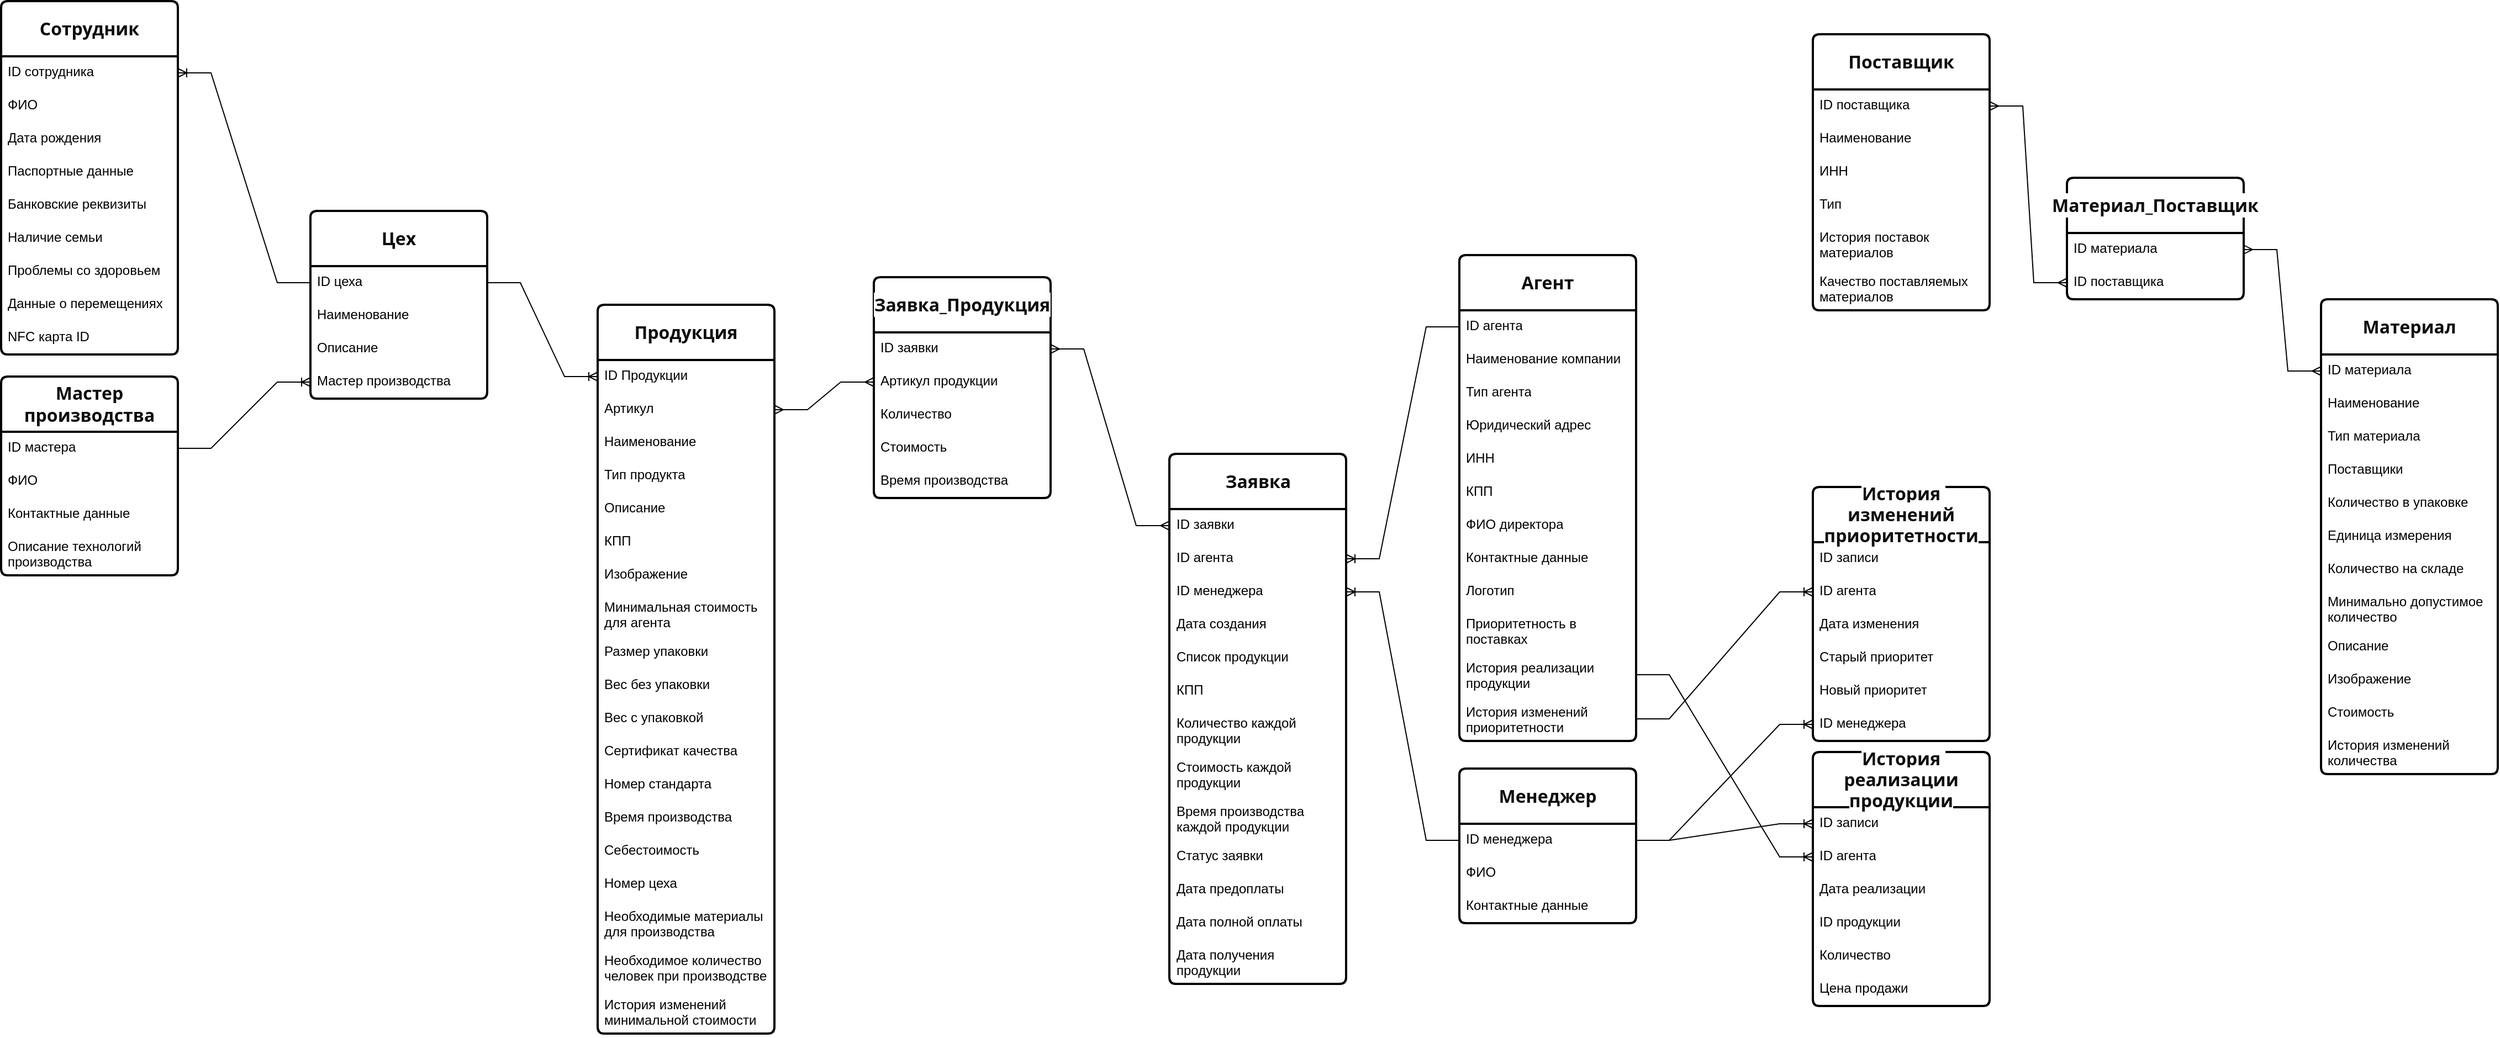 <mxfile version="24.4.3" type="device">
  <diagram name="Страница — 1" id="-v_xw8HqjopXZC1EypWj">
    <mxGraphModel dx="2758" dy="1978" grid="1" gridSize="10" guides="1" tooltips="1" connect="1" arrows="1" fold="1" page="1" pageScale="1" pageWidth="827" pageHeight="1169" math="0" shadow="0">
      <root>
        <mxCell id="0" />
        <mxCell id="1" parent="0" />
        <mxCell id="TReU_8hjZGq0y9x6Egtt-74" value="&lt;span style=&quot;border: 0px solid rgb(227, 227, 227); box-sizing: border-box; --tw-border-spacing-x: 0; --tw-border-spacing-y: 0; --tw-translate-x: 0; --tw-translate-y: 0; --tw-rotate: 0; --tw-skew-x: 0; --tw-skew-y: 0; --tw-scale-x: 1; --tw-scale-y: 1; --tw-pan-x: ; --tw-pan-y: ; --tw-pinch-zoom: ; --tw-scroll-snap-strictness: proximity; --tw-gradient-from-position: ; --tw-gradient-via-position: ; --tw-gradient-to-position: ; --tw-ordinal: ; --tw-slashed-zero: ; --tw-numeric-figure: ; --tw-numeric-spacing: ; --tw-numeric-fraction: ; --tw-ring-inset: ; --tw-ring-offset-width: 0px; --tw-ring-offset-color: #fff; --tw-ring-color: rgba(69,89,164,.5); --tw-ring-offset-shadow: 0 0 transparent; --tw-ring-shadow: 0 0 transparent; --tw-shadow: 0 0 transparent; --tw-shadow-colored: 0 0 transparent; --tw-blur: ; --tw-brightness: ; --tw-contrast: ; --tw-grayscale: ; --tw-hue-rotate: ; --tw-invert: ; --tw-saturate: ; --tw-sepia: ; --tw-drop-shadow: ; --tw-backdrop-blur: ; --tw-backdrop-brightness: ; --tw-backdrop-contrast: ; --tw-backdrop-grayscale: ; --tw-backdrop-hue-rotate: ; --tw-backdrop-invert: ; --tw-backdrop-opacity: ; --tw-backdrop-saturate: ; --tw-backdrop-sepia: ; --tw-contain-size: ; --tw-contain-layout: ; --tw-contain-paint: ; --tw-contain-style: ; font-weight: 600; color: rgb(13, 13, 13); font-family: Söhne, ui-sans-serif, system-ui, -apple-system, &amp;quot;Segoe UI&amp;quot;, Roboto, Ubuntu, Cantarell, &amp;quot;Noto Sans&amp;quot;, sans-serif, &amp;quot;Helvetica Neue&amp;quot;, Arial, &amp;quot;Apple Color Emoji&amp;quot;, &amp;quot;Segoe UI Emoji&amp;quot;, &amp;quot;Segoe UI Symbol&amp;quot;, &amp;quot;Noto Color Emoji&amp;quot;; font-size: 16px; text-align: left; white-space-collapse: preserve; background-color: rgb(255, 255, 255);&quot;&gt;Агент&lt;/span&gt;" style="swimlane;childLayout=stackLayout;horizontal=1;startSize=50;horizontalStack=0;rounded=1;fontSize=14;fontStyle=0;strokeWidth=2;resizeParent=0;resizeLast=1;shadow=0;dashed=0;align=center;arcSize=4;whiteSpace=wrap;html=1;" vertex="1" parent="1">
          <mxGeometry x="2250" y="300" width="160" height="440" as="geometry" />
        </mxCell>
        <mxCell id="TReU_8hjZGq0y9x6Egtt-97" value="ID агента" style="text;strokeColor=none;fillColor=none;spacingLeft=4;spacingRight=4;overflow=hidden;rotatable=0;points=[[0,0.5],[1,0.5]];portConstraint=eastwest;fontSize=12;whiteSpace=wrap;html=1;" vertex="1" parent="TReU_8hjZGq0y9x6Egtt-74">
          <mxGeometry y="50" width="160" height="30" as="geometry" />
        </mxCell>
        <mxCell id="TReU_8hjZGq0y9x6Egtt-100" value="Наименование компании" style="text;strokeColor=none;fillColor=none;spacingLeft=4;spacingRight=4;overflow=hidden;rotatable=0;points=[[0,0.5],[1,0.5]];portConstraint=eastwest;fontSize=12;whiteSpace=wrap;html=1;" vertex="1" parent="TReU_8hjZGq0y9x6Egtt-74">
          <mxGeometry y="80" width="160" height="30" as="geometry" />
        </mxCell>
        <mxCell id="TReU_8hjZGq0y9x6Egtt-101" value="Тип агента" style="text;strokeColor=none;fillColor=none;spacingLeft=4;spacingRight=4;overflow=hidden;rotatable=0;points=[[0,0.5],[1,0.5]];portConstraint=eastwest;fontSize=12;whiteSpace=wrap;html=1;" vertex="1" parent="TReU_8hjZGq0y9x6Egtt-74">
          <mxGeometry y="110" width="160" height="30" as="geometry" />
        </mxCell>
        <mxCell id="TReU_8hjZGq0y9x6Egtt-102" value="Юридический адрес" style="text;strokeColor=none;fillColor=none;spacingLeft=4;spacingRight=4;overflow=hidden;rotatable=0;points=[[0,0.5],[1,0.5]];portConstraint=eastwest;fontSize=12;whiteSpace=wrap;html=1;" vertex="1" parent="TReU_8hjZGq0y9x6Egtt-74">
          <mxGeometry y="140" width="160" height="30" as="geometry" />
        </mxCell>
        <mxCell id="TReU_8hjZGq0y9x6Egtt-107" value="ИНН" style="text;strokeColor=none;fillColor=none;spacingLeft=4;spacingRight=4;overflow=hidden;rotatable=0;points=[[0,0.5],[1,0.5]];portConstraint=eastwest;fontSize=12;whiteSpace=wrap;html=1;" vertex="1" parent="TReU_8hjZGq0y9x6Egtt-74">
          <mxGeometry y="170" width="160" height="30" as="geometry" />
        </mxCell>
        <mxCell id="TReU_8hjZGq0y9x6Egtt-108" value="КПП" style="text;strokeColor=none;fillColor=none;spacingLeft=4;spacingRight=4;overflow=hidden;rotatable=0;points=[[0,0.5],[1,0.5]];portConstraint=eastwest;fontSize=12;whiteSpace=wrap;html=1;" vertex="1" parent="TReU_8hjZGq0y9x6Egtt-74">
          <mxGeometry y="200" width="160" height="30" as="geometry" />
        </mxCell>
        <mxCell id="TReU_8hjZGq0y9x6Egtt-109" value="ФИО директора" style="text;strokeColor=none;fillColor=none;spacingLeft=4;spacingRight=4;overflow=hidden;rotatable=0;points=[[0,0.5],[1,0.5]];portConstraint=eastwest;fontSize=12;whiteSpace=wrap;html=1;" vertex="1" parent="TReU_8hjZGq0y9x6Egtt-74">
          <mxGeometry y="230" width="160" height="30" as="geometry" />
        </mxCell>
        <mxCell id="TReU_8hjZGq0y9x6Egtt-110" value="Контактные данные" style="text;strokeColor=none;fillColor=none;spacingLeft=4;spacingRight=4;overflow=hidden;rotatable=0;points=[[0,0.5],[1,0.5]];portConstraint=eastwest;fontSize=12;whiteSpace=wrap;html=1;" vertex="1" parent="TReU_8hjZGq0y9x6Egtt-74">
          <mxGeometry y="260" width="160" height="30" as="geometry" />
        </mxCell>
        <mxCell id="TReU_8hjZGq0y9x6Egtt-111" value="Логотип" style="text;strokeColor=none;fillColor=none;spacingLeft=4;spacingRight=4;overflow=hidden;rotatable=0;points=[[0,0.5],[1,0.5]];portConstraint=eastwest;fontSize=12;whiteSpace=wrap;html=1;" vertex="1" parent="TReU_8hjZGq0y9x6Egtt-74">
          <mxGeometry y="290" width="160" height="30" as="geometry" />
        </mxCell>
        <mxCell id="TReU_8hjZGq0y9x6Egtt-112" value="Приоритетность в поставках" style="text;strokeColor=none;fillColor=none;spacingLeft=4;spacingRight=4;overflow=hidden;rotatable=0;points=[[0,0.5],[1,0.5]];portConstraint=eastwest;fontSize=12;whiteSpace=wrap;html=1;" vertex="1" parent="TReU_8hjZGq0y9x6Egtt-74">
          <mxGeometry y="320" width="160" height="40" as="geometry" />
        </mxCell>
        <mxCell id="TReU_8hjZGq0y9x6Egtt-98" value="История реализации продукции" style="text;strokeColor=none;fillColor=none;spacingLeft=4;spacingRight=4;overflow=hidden;rotatable=0;points=[[0,0.5],[1,0.5]];portConstraint=eastwest;fontSize=12;whiteSpace=wrap;html=1;" vertex="1" parent="TReU_8hjZGq0y9x6Egtt-74">
          <mxGeometry y="360" width="160" height="40" as="geometry" />
        </mxCell>
        <mxCell id="TReU_8hjZGq0y9x6Egtt-113" value="История изменений приоритетности" style="text;strokeColor=none;fillColor=none;spacingLeft=4;spacingRight=4;overflow=hidden;rotatable=0;points=[[0,0.5],[1,0.5]];portConstraint=eastwest;fontSize=12;whiteSpace=wrap;html=1;" vertex="1" parent="TReU_8hjZGq0y9x6Egtt-74">
          <mxGeometry y="400" width="160" height="40" as="geometry" />
        </mxCell>
        <mxCell id="TReU_8hjZGq0y9x6Egtt-87" value="&lt;span style=&quot;border: 0px solid rgb(227, 227, 227); box-sizing: border-box; --tw-border-spacing-x: 0; --tw-border-spacing-y: 0; --tw-translate-x: 0; --tw-translate-y: 0; --tw-rotate: 0; --tw-skew-x: 0; --tw-skew-y: 0; --tw-scale-x: 1; --tw-scale-y: 1; --tw-pan-x: ; --tw-pan-y: ; --tw-pinch-zoom: ; --tw-scroll-snap-strictness: proximity; --tw-gradient-from-position: ; --tw-gradient-via-position: ; --tw-gradient-to-position: ; --tw-ordinal: ; --tw-slashed-zero: ; --tw-numeric-figure: ; --tw-numeric-spacing: ; --tw-numeric-fraction: ; --tw-ring-inset: ; --tw-ring-offset-width: 0px; --tw-ring-offset-color: #fff; --tw-ring-color: rgba(69,89,164,.5); --tw-ring-offset-shadow: 0 0 transparent; --tw-ring-shadow: 0 0 transparent; --tw-shadow: 0 0 transparent; --tw-shadow-colored: 0 0 transparent; --tw-blur: ; --tw-brightness: ; --tw-contrast: ; --tw-grayscale: ; --tw-hue-rotate: ; --tw-invert: ; --tw-saturate: ; --tw-sepia: ; --tw-drop-shadow: ; --tw-backdrop-blur: ; --tw-backdrop-brightness: ; --tw-backdrop-contrast: ; --tw-backdrop-grayscale: ; --tw-backdrop-hue-rotate: ; --tw-backdrop-invert: ; --tw-backdrop-opacity: ; --tw-backdrop-saturate: ; --tw-backdrop-sepia: ; --tw-contain-size: ; --tw-contain-layout: ; --tw-contain-paint: ; --tw-contain-style: ; font-weight: 600; color: rgb(13, 13, 13); font-family: Söhne, ui-sans-serif, system-ui, -apple-system, &amp;quot;Segoe UI&amp;quot;, Roboto, Ubuntu, Cantarell, &amp;quot;Noto Sans&amp;quot;, sans-serif, &amp;quot;Helvetica Neue&amp;quot;, Arial, &amp;quot;Apple Color Emoji&amp;quot;, &amp;quot;Segoe UI Emoji&amp;quot;, &amp;quot;Segoe UI Symbol&amp;quot;, &amp;quot;Noto Color Emoji&amp;quot;; font-size: 16px; text-align: left; white-space-collapse: preserve; background-color: rgb(255, 255, 255);&quot;&gt;Цех&lt;/span&gt;" style="swimlane;childLayout=stackLayout;horizontal=1;startSize=50;horizontalStack=0;rounded=1;fontSize=14;fontStyle=0;strokeWidth=2;resizeParent=0;resizeLast=1;shadow=0;dashed=0;align=center;arcSize=4;whiteSpace=wrap;html=1;" vertex="1" parent="1">
          <mxGeometry x="1210" y="260" width="160" height="170" as="geometry" />
        </mxCell>
        <mxCell id="TReU_8hjZGq0y9x6Egtt-178" value="ID цеха" style="text;strokeColor=none;fillColor=none;spacingLeft=4;spacingRight=4;overflow=hidden;rotatable=0;points=[[0,0.5],[1,0.5]];portConstraint=eastwest;fontSize=12;whiteSpace=wrap;html=1;" vertex="1" parent="TReU_8hjZGq0y9x6Egtt-87">
          <mxGeometry y="50" width="160" height="30" as="geometry" />
        </mxCell>
        <mxCell id="TReU_8hjZGq0y9x6Egtt-181" value="Наименование" style="text;strokeColor=none;fillColor=none;spacingLeft=4;spacingRight=4;overflow=hidden;rotatable=0;points=[[0,0.5],[1,0.5]];portConstraint=eastwest;fontSize=12;whiteSpace=wrap;html=1;" vertex="1" parent="TReU_8hjZGq0y9x6Egtt-87">
          <mxGeometry y="80" width="160" height="30" as="geometry" />
        </mxCell>
        <mxCell id="TReU_8hjZGq0y9x6Egtt-182" value="Описание" style="text;strokeColor=none;fillColor=none;spacingLeft=4;spacingRight=4;overflow=hidden;rotatable=0;points=[[0,0.5],[1,0.5]];portConstraint=eastwest;fontSize=12;whiteSpace=wrap;html=1;" vertex="1" parent="TReU_8hjZGq0y9x6Egtt-87">
          <mxGeometry y="110" width="160" height="30" as="geometry" />
        </mxCell>
        <mxCell id="TReU_8hjZGq0y9x6Egtt-180" value="Мастер производства" style="text;strokeColor=none;fillColor=none;spacingLeft=4;spacingRight=4;overflow=hidden;rotatable=0;points=[[0,0.5],[1,0.5]];portConstraint=eastwest;fontSize=12;whiteSpace=wrap;html=1;" vertex="1" parent="TReU_8hjZGq0y9x6Egtt-87">
          <mxGeometry y="140" width="160" height="30" as="geometry" />
        </mxCell>
        <mxCell id="TReU_8hjZGq0y9x6Egtt-90" value="&lt;span style=&quot;border: 0px solid rgb(227, 227, 227); box-sizing: border-box; --tw-border-spacing-x: 0; --tw-border-spacing-y: 0; --tw-translate-x: 0; --tw-translate-y: 0; --tw-rotate: 0; --tw-skew-x: 0; --tw-skew-y: 0; --tw-scale-x: 1; --tw-scale-y: 1; --tw-pan-x: ; --tw-pan-y: ; --tw-pinch-zoom: ; --tw-scroll-snap-strictness: proximity; --tw-gradient-from-position: ; --tw-gradient-via-position: ; --tw-gradient-to-position: ; --tw-ordinal: ; --tw-slashed-zero: ; --tw-numeric-figure: ; --tw-numeric-spacing: ; --tw-numeric-fraction: ; --tw-ring-inset: ; --tw-ring-offset-width: 0px; --tw-ring-offset-color: #fff; --tw-ring-color: rgba(69,89,164,.5); --tw-ring-offset-shadow: 0 0 transparent; --tw-ring-shadow: 0 0 transparent; --tw-shadow: 0 0 transparent; --tw-shadow-colored: 0 0 transparent; --tw-blur: ; --tw-brightness: ; --tw-contrast: ; --tw-grayscale: ; --tw-hue-rotate: ; --tw-invert: ; --tw-saturate: ; --tw-sepia: ; --tw-drop-shadow: ; --tw-backdrop-blur: ; --tw-backdrop-brightness: ; --tw-backdrop-contrast: ; --tw-backdrop-grayscale: ; --tw-backdrop-hue-rotate: ; --tw-backdrop-invert: ; --tw-backdrop-opacity: ; --tw-backdrop-saturate: ; --tw-backdrop-sepia: ; --tw-contain-size: ; --tw-contain-layout: ; --tw-contain-paint: ; --tw-contain-style: ; font-weight: 600; color: rgb(13, 13, 13); font-family: Söhne, ui-sans-serif, system-ui, -apple-system, &amp;quot;Segoe UI&amp;quot;, Roboto, Ubuntu, Cantarell, &amp;quot;Noto Sans&amp;quot;, sans-serif, &amp;quot;Helvetica Neue&amp;quot;, Arial, &amp;quot;Apple Color Emoji&amp;quot;, &amp;quot;Segoe UI Emoji&amp;quot;, &amp;quot;Segoe UI Symbol&amp;quot;, &amp;quot;Noto Color Emoji&amp;quot;; font-size: 16px; text-align: left; white-space-collapse: preserve; background-color: rgb(255, 255, 255);&quot;&gt;Поставщик&lt;/span&gt;" style="swimlane;childLayout=stackLayout;horizontal=1;startSize=50;horizontalStack=0;rounded=1;fontSize=14;fontStyle=0;strokeWidth=2;resizeParent=0;resizeLast=1;shadow=0;dashed=0;align=center;arcSize=4;whiteSpace=wrap;html=1;" vertex="1" parent="1">
          <mxGeometry x="2570" y="100" width="160" height="250" as="geometry" />
        </mxCell>
        <mxCell id="TReU_8hjZGq0y9x6Egtt-218" value="ID поставщика" style="text;strokeColor=none;fillColor=none;spacingLeft=4;spacingRight=4;overflow=hidden;rotatable=0;points=[[0,0.5],[1,0.5]];portConstraint=eastwest;fontSize=12;whiteSpace=wrap;html=1;" vertex="1" parent="TReU_8hjZGq0y9x6Egtt-90">
          <mxGeometry y="50" width="160" height="30" as="geometry" />
        </mxCell>
        <mxCell id="TReU_8hjZGq0y9x6Egtt-219" value="Наименование" style="text;strokeColor=none;fillColor=none;spacingLeft=4;spacingRight=4;overflow=hidden;rotatable=0;points=[[0,0.5],[1,0.5]];portConstraint=eastwest;fontSize=12;whiteSpace=wrap;html=1;" vertex="1" parent="TReU_8hjZGq0y9x6Egtt-90">
          <mxGeometry y="80" width="160" height="30" as="geometry" />
        </mxCell>
        <mxCell id="TReU_8hjZGq0y9x6Egtt-228" value="ИНН" style="text;strokeColor=none;fillColor=none;spacingLeft=4;spacingRight=4;overflow=hidden;rotatable=0;points=[[0,0.5],[1,0.5]];portConstraint=eastwest;fontSize=12;whiteSpace=wrap;html=1;" vertex="1" parent="TReU_8hjZGq0y9x6Egtt-90">
          <mxGeometry y="110" width="160" height="30" as="geometry" />
        </mxCell>
        <mxCell id="TReU_8hjZGq0y9x6Egtt-217" value="Тип" style="text;strokeColor=none;fillColor=none;spacingLeft=4;spacingRight=4;overflow=hidden;rotatable=0;points=[[0,0.5],[1,0.5]];portConstraint=eastwest;fontSize=12;whiteSpace=wrap;html=1;" vertex="1" parent="TReU_8hjZGq0y9x6Egtt-90">
          <mxGeometry y="140" width="160" height="30" as="geometry" />
        </mxCell>
        <mxCell id="TReU_8hjZGq0y9x6Egtt-230" value="История поставок материалов" style="text;strokeColor=none;fillColor=none;spacingLeft=4;spacingRight=4;overflow=hidden;rotatable=0;points=[[0,0.5],[1,0.5]];portConstraint=eastwest;fontSize=12;whiteSpace=wrap;html=1;" vertex="1" parent="TReU_8hjZGq0y9x6Egtt-90">
          <mxGeometry y="170" width="160" height="40" as="geometry" />
        </mxCell>
        <mxCell id="TReU_8hjZGq0y9x6Egtt-231" value="Качество поставляемых материалов" style="text;strokeColor=none;fillColor=none;spacingLeft=4;spacingRight=4;overflow=hidden;rotatable=0;points=[[0,0.5],[1,0.5]];portConstraint=eastwest;fontSize=12;whiteSpace=wrap;html=1;" vertex="1" parent="TReU_8hjZGq0y9x6Egtt-90">
          <mxGeometry y="210" width="160" height="40" as="geometry" />
        </mxCell>
        <mxCell id="TReU_8hjZGq0y9x6Egtt-93" value="&lt;span style=&quot;border: 0px solid rgb(227, 227, 227); box-sizing: border-box; --tw-border-spacing-x: 0; --tw-border-spacing-y: 0; --tw-translate-x: 0; --tw-translate-y: 0; --tw-rotate: 0; --tw-skew-x: 0; --tw-skew-y: 0; --tw-scale-x: 1; --tw-scale-y: 1; --tw-pan-x: ; --tw-pan-y: ; --tw-pinch-zoom: ; --tw-scroll-snap-strictness: proximity; --tw-gradient-from-position: ; --tw-gradient-via-position: ; --tw-gradient-to-position: ; --tw-ordinal: ; --tw-slashed-zero: ; --tw-numeric-figure: ; --tw-numeric-spacing: ; --tw-numeric-fraction: ; --tw-ring-inset: ; --tw-ring-offset-width: 0px; --tw-ring-offset-color: #fff; --tw-ring-color: rgba(69,89,164,.5); --tw-ring-offset-shadow: 0 0 transparent; --tw-ring-shadow: 0 0 transparent; --tw-shadow: 0 0 transparent; --tw-shadow-colored: 0 0 transparent; --tw-blur: ; --tw-brightness: ; --tw-contrast: ; --tw-grayscale: ; --tw-hue-rotate: ; --tw-invert: ; --tw-saturate: ; --tw-sepia: ; --tw-drop-shadow: ; --tw-backdrop-blur: ; --tw-backdrop-brightness: ; --tw-backdrop-contrast: ; --tw-backdrop-grayscale: ; --tw-backdrop-hue-rotate: ; --tw-backdrop-invert: ; --tw-backdrop-opacity: ; --tw-backdrop-saturate: ; --tw-backdrop-sepia: ; --tw-contain-size: ; --tw-contain-layout: ; --tw-contain-paint: ; --tw-contain-style: ; font-weight: 600; color: rgb(13, 13, 13); font-family: Söhne, ui-sans-serif, system-ui, -apple-system, &amp;quot;Segoe UI&amp;quot;, Roboto, Ubuntu, Cantarell, &amp;quot;Noto Sans&amp;quot;, sans-serif, &amp;quot;Helvetica Neue&amp;quot;, Arial, &amp;quot;Apple Color Emoji&amp;quot;, &amp;quot;Segoe UI Emoji&amp;quot;, &amp;quot;Segoe UI Symbol&amp;quot;, &amp;quot;Noto Color Emoji&amp;quot;; font-size: 16px; text-align: left; white-space-collapse: preserve; background-color: rgb(255, 255, 255);&quot;&gt;Материал_Поставщик&lt;/span&gt;" style="swimlane;childLayout=stackLayout;horizontal=1;startSize=50;horizontalStack=0;rounded=1;fontSize=14;fontStyle=0;strokeWidth=2;resizeParent=0;resizeLast=1;shadow=0;dashed=0;align=center;arcSize=4;whiteSpace=wrap;html=1;" vertex="1" parent="1">
          <mxGeometry x="2800" y="230" width="160" height="110" as="geometry" />
        </mxCell>
        <mxCell id="TReU_8hjZGq0y9x6Egtt-248" value="ID материала" style="text;strokeColor=none;fillColor=none;spacingLeft=4;spacingRight=4;overflow=hidden;rotatable=0;points=[[0,0.5],[1,0.5]];portConstraint=eastwest;fontSize=12;whiteSpace=wrap;html=1;" vertex="1" parent="TReU_8hjZGq0y9x6Egtt-93">
          <mxGeometry y="50" width="160" height="30" as="geometry" />
        </mxCell>
        <mxCell id="TReU_8hjZGq0y9x6Egtt-246" value="ID поставщика" style="text;strokeColor=none;fillColor=none;spacingLeft=4;spacingRight=4;overflow=hidden;rotatable=0;points=[[0,0.5],[1,0.5]];portConstraint=eastwest;fontSize=12;whiteSpace=wrap;html=1;" vertex="1" parent="TReU_8hjZGq0y9x6Egtt-93">
          <mxGeometry y="80" width="160" height="30" as="geometry" />
        </mxCell>
        <mxCell id="TReU_8hjZGq0y9x6Egtt-114" value="&lt;span style=&quot;color: rgb(13, 13, 13); font-family: Söhne, ui-sans-serif, system-ui, -apple-system, &amp;quot;Segoe UI&amp;quot;, Roboto, Ubuntu, Cantarell, &amp;quot;Noto Sans&amp;quot;, sans-serif, &amp;quot;Helvetica Neue&amp;quot;, Arial, &amp;quot;Apple Color Emoji&amp;quot;, &amp;quot;Segoe UI Emoji&amp;quot;, &amp;quot;Segoe UI Symbol&amp;quot;, &amp;quot;Noto Color Emoji&amp;quot;; font-size: 16px; font-weight: 600; text-align: left; white-space-collapse: preserve; background-color: rgb(255, 255, 255);&quot;&gt;Менеджер&lt;/span&gt;" style="swimlane;childLayout=stackLayout;horizontal=1;startSize=50;horizontalStack=0;rounded=1;fontSize=14;fontStyle=0;strokeWidth=2;resizeParent=0;resizeLast=1;shadow=0;dashed=0;align=center;arcSize=4;whiteSpace=wrap;html=1;" vertex="1" parent="1">
          <mxGeometry x="2250" y="765" width="160" height="140" as="geometry" />
        </mxCell>
        <mxCell id="TReU_8hjZGq0y9x6Egtt-115" value="ID менеджера" style="text;strokeColor=none;fillColor=none;spacingLeft=4;spacingRight=4;overflow=hidden;rotatable=0;points=[[0,0.5],[1,0.5]];portConstraint=eastwest;fontSize=12;whiteSpace=wrap;html=1;" vertex="1" parent="TReU_8hjZGq0y9x6Egtt-114">
          <mxGeometry y="50" width="160" height="30" as="geometry" />
        </mxCell>
        <mxCell id="TReU_8hjZGq0y9x6Egtt-116" value="ФИО" style="text;strokeColor=none;fillColor=none;spacingLeft=4;spacingRight=4;overflow=hidden;rotatable=0;points=[[0,0.5],[1,0.5]];portConstraint=eastwest;fontSize=12;whiteSpace=wrap;html=1;" vertex="1" parent="TReU_8hjZGq0y9x6Egtt-114">
          <mxGeometry y="80" width="160" height="30" as="geometry" />
        </mxCell>
        <mxCell id="TReU_8hjZGq0y9x6Egtt-117" value="Контактные данные" style="text;strokeColor=none;fillColor=none;spacingLeft=4;spacingRight=4;overflow=hidden;rotatable=0;points=[[0,0.5],[1,0.5]];portConstraint=eastwest;fontSize=12;whiteSpace=wrap;html=1;" vertex="1" parent="TReU_8hjZGq0y9x6Egtt-114">
          <mxGeometry y="110" width="160" height="30" as="geometry" />
        </mxCell>
        <mxCell id="TReU_8hjZGq0y9x6Egtt-128" value="&lt;span style=&quot;color: rgb(13, 13, 13); font-family: Söhne, ui-sans-serif, system-ui, -apple-system, &amp;quot;Segoe UI&amp;quot;, Roboto, Ubuntu, Cantarell, &amp;quot;Noto Sans&amp;quot;, sans-serif, &amp;quot;Helvetica Neue&amp;quot;, Arial, &amp;quot;Apple Color Emoji&amp;quot;, &amp;quot;Segoe UI Emoji&amp;quot;, &amp;quot;Segoe UI Symbol&amp;quot;, &amp;quot;Noto Color Emoji&amp;quot;; font-size: 16px; font-weight: 600; text-align: left; white-space-collapse: preserve; background-color: rgb(255, 255, 255);&quot;&gt;Продукция&lt;/span&gt;" style="swimlane;childLayout=stackLayout;horizontal=1;startSize=50;horizontalStack=0;rounded=1;fontSize=14;fontStyle=0;strokeWidth=2;resizeParent=0;resizeLast=1;shadow=0;dashed=0;align=center;arcSize=4;whiteSpace=wrap;html=1;" vertex="1" parent="1">
          <mxGeometry x="1470" y="345" width="160" height="660" as="geometry" />
        </mxCell>
        <mxCell id="TReU_8hjZGq0y9x6Egtt-129" value="ID Продукции" style="text;strokeColor=none;fillColor=none;spacingLeft=4;spacingRight=4;overflow=hidden;rotatable=0;points=[[0,0.5],[1,0.5]];portConstraint=eastwest;fontSize=12;whiteSpace=wrap;html=1;" vertex="1" parent="TReU_8hjZGq0y9x6Egtt-128">
          <mxGeometry y="50" width="160" height="30" as="geometry" />
        </mxCell>
        <mxCell id="TReU_8hjZGq0y9x6Egtt-130" value="Артикул" style="text;strokeColor=none;fillColor=none;spacingLeft=4;spacingRight=4;overflow=hidden;rotatable=0;points=[[0,0.5],[1,0.5]];portConstraint=eastwest;fontSize=12;whiteSpace=wrap;html=1;" vertex="1" parent="TReU_8hjZGq0y9x6Egtt-128">
          <mxGeometry y="80" width="160" height="30" as="geometry" />
        </mxCell>
        <mxCell id="TReU_8hjZGq0y9x6Egtt-131" value="Наименование" style="text;strokeColor=none;fillColor=none;spacingLeft=4;spacingRight=4;overflow=hidden;rotatable=0;points=[[0,0.5],[1,0.5]];portConstraint=eastwest;fontSize=12;whiteSpace=wrap;html=1;" vertex="1" parent="TReU_8hjZGq0y9x6Egtt-128">
          <mxGeometry y="110" width="160" height="30" as="geometry" />
        </mxCell>
        <mxCell id="TReU_8hjZGq0y9x6Egtt-132" value="Тип продукта" style="text;strokeColor=none;fillColor=none;spacingLeft=4;spacingRight=4;overflow=hidden;rotatable=0;points=[[0,0.5],[1,0.5]];portConstraint=eastwest;fontSize=12;whiteSpace=wrap;html=1;" vertex="1" parent="TReU_8hjZGq0y9x6Egtt-128">
          <mxGeometry y="140" width="160" height="30" as="geometry" />
        </mxCell>
        <mxCell id="TReU_8hjZGq0y9x6Egtt-133" value="Описание" style="text;strokeColor=none;fillColor=none;spacingLeft=4;spacingRight=4;overflow=hidden;rotatable=0;points=[[0,0.5],[1,0.5]];portConstraint=eastwest;fontSize=12;whiteSpace=wrap;html=1;" vertex="1" parent="TReU_8hjZGq0y9x6Egtt-128">
          <mxGeometry y="170" width="160" height="30" as="geometry" />
        </mxCell>
        <mxCell id="TReU_8hjZGq0y9x6Egtt-134" value="КПП" style="text;strokeColor=none;fillColor=none;spacingLeft=4;spacingRight=4;overflow=hidden;rotatable=0;points=[[0,0.5],[1,0.5]];portConstraint=eastwest;fontSize=12;whiteSpace=wrap;html=1;" vertex="1" parent="TReU_8hjZGq0y9x6Egtt-128">
          <mxGeometry y="200" width="160" height="30" as="geometry" />
        </mxCell>
        <mxCell id="TReU_8hjZGq0y9x6Egtt-135" value="Изображение" style="text;strokeColor=none;fillColor=none;spacingLeft=4;spacingRight=4;overflow=hidden;rotatable=0;points=[[0,0.5],[1,0.5]];portConstraint=eastwest;fontSize=12;whiteSpace=wrap;html=1;" vertex="1" parent="TReU_8hjZGq0y9x6Egtt-128">
          <mxGeometry y="230" width="160" height="30" as="geometry" />
        </mxCell>
        <mxCell id="TReU_8hjZGq0y9x6Egtt-136" value="Минимальная стоимость для агента" style="text;strokeColor=none;fillColor=none;spacingLeft=4;spacingRight=4;overflow=hidden;rotatable=0;points=[[0,0.5],[1,0.5]];portConstraint=eastwest;fontSize=12;whiteSpace=wrap;html=1;" vertex="1" parent="TReU_8hjZGq0y9x6Egtt-128">
          <mxGeometry y="260" width="160" height="40" as="geometry" />
        </mxCell>
        <mxCell id="TReU_8hjZGq0y9x6Egtt-137" value="Размер упаковки" style="text;strokeColor=none;fillColor=none;spacingLeft=4;spacingRight=4;overflow=hidden;rotatable=0;points=[[0,0.5],[1,0.5]];portConstraint=eastwest;fontSize=12;whiteSpace=wrap;html=1;" vertex="1" parent="TReU_8hjZGq0y9x6Egtt-128">
          <mxGeometry y="300" width="160" height="30" as="geometry" />
        </mxCell>
        <mxCell id="TReU_8hjZGq0y9x6Egtt-138" value="Вес без упаковки" style="text;strokeColor=none;fillColor=none;spacingLeft=4;spacingRight=4;overflow=hidden;rotatable=0;points=[[0,0.5],[1,0.5]];portConstraint=eastwest;fontSize=12;whiteSpace=wrap;html=1;" vertex="1" parent="TReU_8hjZGq0y9x6Egtt-128">
          <mxGeometry y="330" width="160" height="30" as="geometry" />
        </mxCell>
        <mxCell id="TReU_8hjZGq0y9x6Egtt-139" value="Вес с упаковкой" style="text;strokeColor=none;fillColor=none;spacingLeft=4;spacingRight=4;overflow=hidden;rotatable=0;points=[[0,0.5],[1,0.5]];portConstraint=eastwest;fontSize=12;whiteSpace=wrap;html=1;" vertex="1" parent="TReU_8hjZGq0y9x6Egtt-128">
          <mxGeometry y="360" width="160" height="30" as="geometry" />
        </mxCell>
        <mxCell id="TReU_8hjZGq0y9x6Egtt-140" value="Сертификат качества&amp;nbsp;" style="text;strokeColor=none;fillColor=none;spacingLeft=4;spacingRight=4;overflow=hidden;rotatable=0;points=[[0,0.5],[1,0.5]];portConstraint=eastwest;fontSize=12;whiteSpace=wrap;html=1;" vertex="1" parent="TReU_8hjZGq0y9x6Egtt-128">
          <mxGeometry y="390" width="160" height="30" as="geometry" />
        </mxCell>
        <mxCell id="TReU_8hjZGq0y9x6Egtt-142" value="Номер стандарта" style="text;strokeColor=none;fillColor=none;spacingLeft=4;spacingRight=4;overflow=hidden;rotatable=0;points=[[0,0.5],[1,0.5]];portConstraint=eastwest;fontSize=12;whiteSpace=wrap;html=1;" vertex="1" parent="TReU_8hjZGq0y9x6Egtt-128">
          <mxGeometry y="420" width="160" height="30" as="geometry" />
        </mxCell>
        <mxCell id="TReU_8hjZGq0y9x6Egtt-143" value="Время производства" style="text;strokeColor=none;fillColor=none;spacingLeft=4;spacingRight=4;overflow=hidden;rotatable=0;points=[[0,0.5],[1,0.5]];portConstraint=eastwest;fontSize=12;whiteSpace=wrap;html=1;" vertex="1" parent="TReU_8hjZGq0y9x6Egtt-128">
          <mxGeometry y="450" width="160" height="30" as="geometry" />
        </mxCell>
        <mxCell id="TReU_8hjZGq0y9x6Egtt-144" value="&lt;div&gt;Себестоимость&lt;/div&gt;&lt;div&gt;&lt;br&gt;&lt;/div&gt;" style="text;strokeColor=none;fillColor=none;spacingLeft=4;spacingRight=4;overflow=hidden;rotatable=0;points=[[0,0.5],[1,0.5]];portConstraint=eastwest;fontSize=12;whiteSpace=wrap;html=1;" vertex="1" parent="TReU_8hjZGq0y9x6Egtt-128">
          <mxGeometry y="480" width="160" height="30" as="geometry" />
        </mxCell>
        <mxCell id="TReU_8hjZGq0y9x6Egtt-146" value="Номер цеха" style="text;strokeColor=none;fillColor=none;spacingLeft=4;spacingRight=4;overflow=hidden;rotatable=0;points=[[0,0.5],[1,0.5]];portConstraint=eastwest;fontSize=12;whiteSpace=wrap;html=1;" vertex="1" parent="TReU_8hjZGq0y9x6Egtt-128">
          <mxGeometry y="510" width="160" height="30" as="geometry" />
        </mxCell>
        <mxCell id="TReU_8hjZGq0y9x6Egtt-149" value="Необходимые материалы для производства" style="text;strokeColor=none;fillColor=none;spacingLeft=4;spacingRight=4;overflow=hidden;rotatable=0;points=[[0,0.5],[1,0.5]];portConstraint=eastwest;fontSize=12;whiteSpace=wrap;html=1;" vertex="1" parent="TReU_8hjZGq0y9x6Egtt-128">
          <mxGeometry y="540" width="160" height="40" as="geometry" />
        </mxCell>
        <mxCell id="TReU_8hjZGq0y9x6Egtt-148" value="Необходимое количество человек при производстве" style="text;strokeColor=none;fillColor=none;spacingLeft=4;spacingRight=4;overflow=hidden;rotatable=0;points=[[0,0.5],[1,0.5]];portConstraint=eastwest;fontSize=12;whiteSpace=wrap;html=1;" vertex="1" parent="TReU_8hjZGq0y9x6Egtt-128">
          <mxGeometry y="580" width="160" height="40" as="geometry" />
        </mxCell>
        <mxCell id="TReU_8hjZGq0y9x6Egtt-150" value="История изменений минимальной стоимости" style="text;strokeColor=none;fillColor=none;spacingLeft=4;spacingRight=4;overflow=hidden;rotatable=0;points=[[0,0.5],[1,0.5]];portConstraint=eastwest;fontSize=12;whiteSpace=wrap;html=1;" vertex="1" parent="TReU_8hjZGq0y9x6Egtt-128">
          <mxGeometry y="620" width="160" height="40" as="geometry" />
        </mxCell>
        <mxCell id="TReU_8hjZGq0y9x6Egtt-151" value="&lt;span style=&quot;color: rgb(13, 13, 13); font-family: Söhne, ui-sans-serif, system-ui, -apple-system, &amp;quot;Segoe UI&amp;quot;, Roboto, Ubuntu, Cantarell, &amp;quot;Noto Sans&amp;quot;, sans-serif, &amp;quot;Helvetica Neue&amp;quot;, Arial, &amp;quot;Apple Color Emoji&amp;quot;, &amp;quot;Segoe UI Emoji&amp;quot;, &amp;quot;Segoe UI Symbol&amp;quot;, &amp;quot;Noto Color Emoji&amp;quot;; font-size: 16px; font-weight: 600; text-align: left; white-space-collapse: preserve; background-color: rgb(255, 255, 255);&quot;&gt;Заявка&lt;/span&gt;" style="swimlane;childLayout=stackLayout;horizontal=1;startSize=50;horizontalStack=0;rounded=1;fontSize=14;fontStyle=0;strokeWidth=2;resizeParent=0;resizeLast=1;shadow=0;dashed=0;align=center;arcSize=4;whiteSpace=wrap;html=1;" vertex="1" parent="1">
          <mxGeometry x="1987.5" y="480" width="160" height="480" as="geometry" />
        </mxCell>
        <mxCell id="TReU_8hjZGq0y9x6Egtt-152" value="ID заявки" style="text;strokeColor=none;fillColor=none;spacingLeft=4;spacingRight=4;overflow=hidden;rotatable=0;points=[[0,0.5],[1,0.5]];portConstraint=eastwest;fontSize=12;whiteSpace=wrap;html=1;" vertex="1" parent="TReU_8hjZGq0y9x6Egtt-151">
          <mxGeometry y="50" width="160" height="30" as="geometry" />
        </mxCell>
        <mxCell id="TReU_8hjZGq0y9x6Egtt-153" value="ID агента" style="text;strokeColor=none;fillColor=none;spacingLeft=4;spacingRight=4;overflow=hidden;rotatable=0;points=[[0,0.5],[1,0.5]];portConstraint=eastwest;fontSize=12;whiteSpace=wrap;html=1;" vertex="1" parent="TReU_8hjZGq0y9x6Egtt-151">
          <mxGeometry y="80" width="160" height="30" as="geometry" />
        </mxCell>
        <mxCell id="TReU_8hjZGq0y9x6Egtt-154" value="ID менеджера" style="text;strokeColor=none;fillColor=none;spacingLeft=4;spacingRight=4;overflow=hidden;rotatable=0;points=[[0,0.5],[1,0.5]];portConstraint=eastwest;fontSize=12;whiteSpace=wrap;html=1;" vertex="1" parent="TReU_8hjZGq0y9x6Egtt-151">
          <mxGeometry y="110" width="160" height="30" as="geometry" />
        </mxCell>
        <mxCell id="TReU_8hjZGq0y9x6Egtt-155" value="Дата создания" style="text;strokeColor=none;fillColor=none;spacingLeft=4;spacingRight=4;overflow=hidden;rotatable=0;points=[[0,0.5],[1,0.5]];portConstraint=eastwest;fontSize=12;whiteSpace=wrap;html=1;" vertex="1" parent="TReU_8hjZGq0y9x6Egtt-151">
          <mxGeometry y="140" width="160" height="30" as="geometry" />
        </mxCell>
        <mxCell id="TReU_8hjZGq0y9x6Egtt-156" value="Список продукции" style="text;strokeColor=none;fillColor=none;spacingLeft=4;spacingRight=4;overflow=hidden;rotatable=0;points=[[0,0.5],[1,0.5]];portConstraint=eastwest;fontSize=12;whiteSpace=wrap;html=1;" vertex="1" parent="TReU_8hjZGq0y9x6Egtt-151">
          <mxGeometry y="170" width="160" height="30" as="geometry" />
        </mxCell>
        <mxCell id="TReU_8hjZGq0y9x6Egtt-157" value="КПП" style="text;strokeColor=none;fillColor=none;spacingLeft=4;spacingRight=4;overflow=hidden;rotatable=0;points=[[0,0.5],[1,0.5]];portConstraint=eastwest;fontSize=12;whiteSpace=wrap;html=1;" vertex="1" parent="TReU_8hjZGq0y9x6Egtt-151">
          <mxGeometry y="200" width="160" height="30" as="geometry" />
        </mxCell>
        <mxCell id="TReU_8hjZGq0y9x6Egtt-158" value="Количество каждой продукции" style="text;strokeColor=none;fillColor=none;spacingLeft=4;spacingRight=4;overflow=hidden;rotatable=0;points=[[0,0.5],[1,0.5]];portConstraint=eastwest;fontSize=12;whiteSpace=wrap;html=1;" vertex="1" parent="TReU_8hjZGq0y9x6Egtt-151">
          <mxGeometry y="230" width="160" height="40" as="geometry" />
        </mxCell>
        <mxCell id="TReU_8hjZGq0y9x6Egtt-159" value="Стоимость каждой продукции" style="text;strokeColor=none;fillColor=none;spacingLeft=4;spacingRight=4;overflow=hidden;rotatable=0;points=[[0,0.5],[1,0.5]];portConstraint=eastwest;fontSize=12;whiteSpace=wrap;html=1;" vertex="1" parent="TReU_8hjZGq0y9x6Egtt-151">
          <mxGeometry y="270" width="160" height="40" as="geometry" />
        </mxCell>
        <mxCell id="TReU_8hjZGq0y9x6Egtt-160" value="Время производства каждой продукции" style="text;strokeColor=none;fillColor=none;spacingLeft=4;spacingRight=4;overflow=hidden;rotatable=0;points=[[0,0.5],[1,0.5]];portConstraint=eastwest;fontSize=12;whiteSpace=wrap;html=1;" vertex="1" parent="TReU_8hjZGq0y9x6Egtt-151">
          <mxGeometry y="310" width="160" height="40" as="geometry" />
        </mxCell>
        <mxCell id="TReU_8hjZGq0y9x6Egtt-161" value="Статус заявки" style="text;strokeColor=none;fillColor=none;spacingLeft=4;spacingRight=4;overflow=hidden;rotatable=0;points=[[0,0.5],[1,0.5]];portConstraint=eastwest;fontSize=12;whiteSpace=wrap;html=1;" vertex="1" parent="TReU_8hjZGq0y9x6Egtt-151">
          <mxGeometry y="350" width="160" height="30" as="geometry" />
        </mxCell>
        <mxCell id="TReU_8hjZGq0y9x6Egtt-162" value="Дата предоплаты" style="text;strokeColor=none;fillColor=none;spacingLeft=4;spacingRight=4;overflow=hidden;rotatable=0;points=[[0,0.5],[1,0.5]];portConstraint=eastwest;fontSize=12;whiteSpace=wrap;html=1;" vertex="1" parent="TReU_8hjZGq0y9x6Egtt-151">
          <mxGeometry y="380" width="160" height="30" as="geometry" />
        </mxCell>
        <mxCell id="TReU_8hjZGq0y9x6Egtt-163" value="Дата полной оплаты" style="text;strokeColor=none;fillColor=none;spacingLeft=4;spacingRight=4;overflow=hidden;rotatable=0;points=[[0,0.5],[1,0.5]];portConstraint=eastwest;fontSize=12;whiteSpace=wrap;html=1;" vertex="1" parent="TReU_8hjZGq0y9x6Egtt-151">
          <mxGeometry y="410" width="160" height="30" as="geometry" />
        </mxCell>
        <mxCell id="TReU_8hjZGq0y9x6Egtt-164" value="Дата получения продукции" style="text;strokeColor=none;fillColor=none;spacingLeft=4;spacingRight=4;overflow=hidden;rotatable=0;points=[[0,0.5],[1,0.5]];portConstraint=eastwest;fontSize=12;whiteSpace=wrap;html=1;" vertex="1" parent="TReU_8hjZGq0y9x6Egtt-151">
          <mxGeometry y="440" width="160" height="40" as="geometry" />
        </mxCell>
        <mxCell id="TReU_8hjZGq0y9x6Egtt-165" value="&lt;span style=&quot;color: rgb(13, 13, 13); font-family: Söhne, ui-sans-serif, system-ui, -apple-system, &amp;quot;Segoe UI&amp;quot;, Roboto, Ubuntu, Cantarell, &amp;quot;Noto Sans&amp;quot;, sans-serif, &amp;quot;Helvetica Neue&amp;quot;, Arial, &amp;quot;Apple Color Emoji&amp;quot;, &amp;quot;Segoe UI Emoji&amp;quot;, &amp;quot;Segoe UI Symbol&amp;quot;, &amp;quot;Noto Color Emoji&amp;quot;; font-size: 16px; font-weight: 600; text-align: left; white-space-collapse: preserve; background-color: rgb(255, 255, 255);&quot;&gt;Сотрудник&lt;/span&gt;" style="swimlane;childLayout=stackLayout;horizontal=1;startSize=50;horizontalStack=0;rounded=1;fontSize=14;fontStyle=0;strokeWidth=2;resizeParent=0;resizeLast=1;shadow=0;dashed=0;align=center;arcSize=4;whiteSpace=wrap;html=1;" vertex="1" parent="1">
          <mxGeometry x="930" y="70" width="160" height="320" as="geometry" />
        </mxCell>
        <mxCell id="TReU_8hjZGq0y9x6Egtt-166" value="ID сотрудника" style="text;strokeColor=none;fillColor=none;spacingLeft=4;spacingRight=4;overflow=hidden;rotatable=0;points=[[0,0.5],[1,0.5]];portConstraint=eastwest;fontSize=12;whiteSpace=wrap;html=1;" vertex="1" parent="TReU_8hjZGq0y9x6Egtt-165">
          <mxGeometry y="50" width="160" height="30" as="geometry" />
        </mxCell>
        <mxCell id="TReU_8hjZGq0y9x6Egtt-167" value="ФИО" style="text;strokeColor=none;fillColor=none;spacingLeft=4;spacingRight=4;overflow=hidden;rotatable=0;points=[[0,0.5],[1,0.5]];portConstraint=eastwest;fontSize=12;whiteSpace=wrap;html=1;" vertex="1" parent="TReU_8hjZGq0y9x6Egtt-165">
          <mxGeometry y="80" width="160" height="30" as="geometry" />
        </mxCell>
        <mxCell id="TReU_8hjZGq0y9x6Egtt-168" value="Дата рождения" style="text;strokeColor=none;fillColor=none;spacingLeft=4;spacingRight=4;overflow=hidden;rotatable=0;points=[[0,0.5],[1,0.5]];portConstraint=eastwest;fontSize=12;whiteSpace=wrap;html=1;" vertex="1" parent="TReU_8hjZGq0y9x6Egtt-165">
          <mxGeometry y="110" width="160" height="30" as="geometry" />
        </mxCell>
        <mxCell id="TReU_8hjZGq0y9x6Egtt-169" value="Паспортные данные" style="text;strokeColor=none;fillColor=none;spacingLeft=4;spacingRight=4;overflow=hidden;rotatable=0;points=[[0,0.5],[1,0.5]];portConstraint=eastwest;fontSize=12;whiteSpace=wrap;html=1;" vertex="1" parent="TReU_8hjZGq0y9x6Egtt-165">
          <mxGeometry y="140" width="160" height="30" as="geometry" />
        </mxCell>
        <mxCell id="TReU_8hjZGq0y9x6Egtt-170" value="Банковские реквизиты" style="text;strokeColor=none;fillColor=none;spacingLeft=4;spacingRight=4;overflow=hidden;rotatable=0;points=[[0,0.5],[1,0.5]];portConstraint=eastwest;fontSize=12;whiteSpace=wrap;html=1;" vertex="1" parent="TReU_8hjZGq0y9x6Egtt-165">
          <mxGeometry y="170" width="160" height="30" as="geometry" />
        </mxCell>
        <mxCell id="TReU_8hjZGq0y9x6Egtt-171" value="Наличие семьи" style="text;strokeColor=none;fillColor=none;spacingLeft=4;spacingRight=4;overflow=hidden;rotatable=0;points=[[0,0.5],[1,0.5]];portConstraint=eastwest;fontSize=12;whiteSpace=wrap;html=1;" vertex="1" parent="TReU_8hjZGq0y9x6Egtt-165">
          <mxGeometry y="200" width="160" height="30" as="geometry" />
        </mxCell>
        <mxCell id="TReU_8hjZGq0y9x6Egtt-172" value="Проблемы со здоровьем" style="text;strokeColor=none;fillColor=none;spacingLeft=4;spacingRight=4;overflow=hidden;rotatable=0;points=[[0,0.5],[1,0.5]];portConstraint=eastwest;fontSize=12;whiteSpace=wrap;html=1;" vertex="1" parent="TReU_8hjZGq0y9x6Egtt-165">
          <mxGeometry y="230" width="160" height="30" as="geometry" />
        </mxCell>
        <mxCell id="TReU_8hjZGq0y9x6Egtt-174" value="Данные о перемещениях" style="text;strokeColor=none;fillColor=none;spacingLeft=4;spacingRight=4;overflow=hidden;rotatable=0;points=[[0,0.5],[1,0.5]];portConstraint=eastwest;fontSize=12;whiteSpace=wrap;html=1;" vertex="1" parent="TReU_8hjZGq0y9x6Egtt-165">
          <mxGeometry y="260" width="160" height="30" as="geometry" />
        </mxCell>
        <mxCell id="TReU_8hjZGq0y9x6Egtt-173" value="NFC карта ID" style="text;strokeColor=none;fillColor=none;spacingLeft=4;spacingRight=4;overflow=hidden;rotatable=0;points=[[0,0.5],[1,0.5]];portConstraint=eastwest;fontSize=12;whiteSpace=wrap;html=1;" vertex="1" parent="TReU_8hjZGq0y9x6Egtt-165">
          <mxGeometry y="290" width="160" height="30" as="geometry" />
        </mxCell>
        <mxCell id="TReU_8hjZGq0y9x6Egtt-184" value="&lt;span style=&quot;color: rgb(13, 13, 13); font-family: Söhne, ui-sans-serif, system-ui, -apple-system, &amp;quot;Segoe UI&amp;quot;, Roboto, Ubuntu, Cantarell, &amp;quot;Noto Sans&amp;quot;, sans-serif, &amp;quot;Helvetica Neue&amp;quot;, Arial, &amp;quot;Apple Color Emoji&amp;quot;, &amp;quot;Segoe UI Emoji&amp;quot;, &amp;quot;Segoe UI Symbol&amp;quot;, &amp;quot;Noto Color Emoji&amp;quot;; font-size: 16px; font-weight: 600; text-align: left; white-space-collapse: preserve; background-color: rgb(255, 255, 255);&quot;&gt;Мастер производства&lt;/span&gt;" style="swimlane;childLayout=stackLayout;horizontal=1;startSize=50;horizontalStack=0;rounded=1;fontSize=14;fontStyle=0;strokeWidth=2;resizeParent=0;resizeLast=1;shadow=0;dashed=0;align=center;arcSize=4;whiteSpace=wrap;html=1;" vertex="1" parent="1">
          <mxGeometry x="930" y="410" width="160" height="180" as="geometry" />
        </mxCell>
        <mxCell id="TReU_8hjZGq0y9x6Egtt-185" value="ID мастера" style="text;strokeColor=none;fillColor=none;spacingLeft=4;spacingRight=4;overflow=hidden;rotatable=0;points=[[0,0.5],[1,0.5]];portConstraint=eastwest;fontSize=12;whiteSpace=wrap;html=1;" vertex="1" parent="TReU_8hjZGq0y9x6Egtt-184">
          <mxGeometry y="50" width="160" height="30" as="geometry" />
        </mxCell>
        <mxCell id="TReU_8hjZGq0y9x6Egtt-186" value="ФИО" style="text;strokeColor=none;fillColor=none;spacingLeft=4;spacingRight=4;overflow=hidden;rotatable=0;points=[[0,0.5],[1,0.5]];portConstraint=eastwest;fontSize=12;whiteSpace=wrap;html=1;" vertex="1" parent="TReU_8hjZGq0y9x6Egtt-184">
          <mxGeometry y="80" width="160" height="30" as="geometry" />
        </mxCell>
        <mxCell id="TReU_8hjZGq0y9x6Egtt-187" value="Контактные данные" style="text;strokeColor=none;fillColor=none;spacingLeft=4;spacingRight=4;overflow=hidden;rotatable=0;points=[[0,0.5],[1,0.5]];portConstraint=eastwest;fontSize=12;whiteSpace=wrap;html=1;" vertex="1" parent="TReU_8hjZGq0y9x6Egtt-184">
          <mxGeometry y="110" width="160" height="30" as="geometry" />
        </mxCell>
        <mxCell id="TReU_8hjZGq0y9x6Egtt-188" value="Описание технологий производства" style="text;strokeColor=none;fillColor=none;spacingLeft=4;spacingRight=4;overflow=hidden;rotatable=0;points=[[0,0.5],[1,0.5]];portConstraint=eastwest;fontSize=12;whiteSpace=wrap;html=1;" vertex="1" parent="TReU_8hjZGq0y9x6Egtt-184">
          <mxGeometry y="140" width="160" height="40" as="geometry" />
        </mxCell>
        <mxCell id="TReU_8hjZGq0y9x6Egtt-189" value="&lt;span style=&quot;color: rgb(13, 13, 13); font-family: Söhne, ui-sans-serif, system-ui, -apple-system, &amp;quot;Segoe UI&amp;quot;, Roboto, Ubuntu, Cantarell, &amp;quot;Noto Sans&amp;quot;, sans-serif, &amp;quot;Helvetica Neue&amp;quot;, Arial, &amp;quot;Apple Color Emoji&amp;quot;, &amp;quot;Segoe UI Emoji&amp;quot;, &amp;quot;Segoe UI Symbol&amp;quot;, &amp;quot;Noto Color Emoji&amp;quot;; font-size: 16px; font-weight: 600; text-align: left; white-space-collapse: preserve; background-color: rgb(255, 255, 255);&quot;&gt;Материал&lt;/span&gt;" style="swimlane;childLayout=stackLayout;horizontal=1;startSize=50;horizontalStack=0;rounded=1;fontSize=14;fontStyle=0;strokeWidth=2;resizeParent=0;resizeLast=1;shadow=0;dashed=0;align=center;arcSize=4;whiteSpace=wrap;html=1;" vertex="1" parent="1">
          <mxGeometry x="3030" y="340" width="160" height="430" as="geometry" />
        </mxCell>
        <mxCell id="TReU_8hjZGq0y9x6Egtt-190" value="ID материала" style="text;strokeColor=none;fillColor=none;spacingLeft=4;spacingRight=4;overflow=hidden;rotatable=0;points=[[0,0.5],[1,0.5]];portConstraint=eastwest;fontSize=12;whiteSpace=wrap;html=1;" vertex="1" parent="TReU_8hjZGq0y9x6Egtt-189">
          <mxGeometry y="50" width="160" height="30" as="geometry" />
        </mxCell>
        <mxCell id="TReU_8hjZGq0y9x6Egtt-191" value="Наименование" style="text;strokeColor=none;fillColor=none;spacingLeft=4;spacingRight=4;overflow=hidden;rotatable=0;points=[[0,0.5],[1,0.5]];portConstraint=eastwest;fontSize=12;whiteSpace=wrap;html=1;" vertex="1" parent="TReU_8hjZGq0y9x6Egtt-189">
          <mxGeometry y="80" width="160" height="30" as="geometry" />
        </mxCell>
        <mxCell id="TReU_8hjZGq0y9x6Egtt-192" value="Тип материала" style="text;strokeColor=none;fillColor=none;spacingLeft=4;spacingRight=4;overflow=hidden;rotatable=0;points=[[0,0.5],[1,0.5]];portConstraint=eastwest;fontSize=12;whiteSpace=wrap;html=1;" vertex="1" parent="TReU_8hjZGq0y9x6Egtt-189">
          <mxGeometry y="110" width="160" height="30" as="geometry" />
        </mxCell>
        <mxCell id="TReU_8hjZGq0y9x6Egtt-193" value="Поставщики" style="text;strokeColor=none;fillColor=none;spacingLeft=4;spacingRight=4;overflow=hidden;rotatable=0;points=[[0,0.5],[1,0.5]];portConstraint=eastwest;fontSize=12;whiteSpace=wrap;html=1;" vertex="1" parent="TReU_8hjZGq0y9x6Egtt-189">
          <mxGeometry y="140" width="160" height="30" as="geometry" />
        </mxCell>
        <mxCell id="TReU_8hjZGq0y9x6Egtt-194" value="Количество в упаковке" style="text;strokeColor=none;fillColor=none;spacingLeft=4;spacingRight=4;overflow=hidden;rotatable=0;points=[[0,0.5],[1,0.5]];portConstraint=eastwest;fontSize=12;whiteSpace=wrap;html=1;" vertex="1" parent="TReU_8hjZGq0y9x6Egtt-189">
          <mxGeometry y="170" width="160" height="30" as="geometry" />
        </mxCell>
        <mxCell id="TReU_8hjZGq0y9x6Egtt-195" value="Единица измерения" style="text;strokeColor=none;fillColor=none;spacingLeft=4;spacingRight=4;overflow=hidden;rotatable=0;points=[[0,0.5],[1,0.5]];portConstraint=eastwest;fontSize=12;whiteSpace=wrap;html=1;" vertex="1" parent="TReU_8hjZGq0y9x6Egtt-189">
          <mxGeometry y="200" width="160" height="30" as="geometry" />
        </mxCell>
        <mxCell id="TReU_8hjZGq0y9x6Egtt-196" value="Количество на складе" style="text;strokeColor=none;fillColor=none;spacingLeft=4;spacingRight=4;overflow=hidden;rotatable=0;points=[[0,0.5],[1,0.5]];portConstraint=eastwest;fontSize=12;whiteSpace=wrap;html=1;" vertex="1" parent="TReU_8hjZGq0y9x6Egtt-189">
          <mxGeometry y="230" width="160" height="30" as="geometry" />
        </mxCell>
        <mxCell id="TReU_8hjZGq0y9x6Egtt-197" value="Минимально допустимое количество" style="text;strokeColor=none;fillColor=none;spacingLeft=4;spacingRight=4;overflow=hidden;rotatable=0;points=[[0,0.5],[1,0.5]];portConstraint=eastwest;fontSize=12;whiteSpace=wrap;html=1;" vertex="1" parent="TReU_8hjZGq0y9x6Egtt-189">
          <mxGeometry y="260" width="160" height="40" as="geometry" />
        </mxCell>
        <mxCell id="TReU_8hjZGq0y9x6Egtt-198" value="Описание" style="text;strokeColor=none;fillColor=none;spacingLeft=4;spacingRight=4;overflow=hidden;rotatable=0;points=[[0,0.5],[1,0.5]];portConstraint=eastwest;fontSize=12;whiteSpace=wrap;html=1;" vertex="1" parent="TReU_8hjZGq0y9x6Egtt-189">
          <mxGeometry y="300" width="160" height="30" as="geometry" />
        </mxCell>
        <mxCell id="TReU_8hjZGq0y9x6Egtt-199" value="Изображение" style="text;strokeColor=none;fillColor=none;spacingLeft=4;spacingRight=4;overflow=hidden;rotatable=0;points=[[0,0.5],[1,0.5]];portConstraint=eastwest;fontSize=12;whiteSpace=wrap;html=1;" vertex="1" parent="TReU_8hjZGq0y9x6Egtt-189">
          <mxGeometry y="330" width="160" height="30" as="geometry" />
        </mxCell>
        <mxCell id="TReU_8hjZGq0y9x6Egtt-200" value="Стоимость" style="text;strokeColor=none;fillColor=none;spacingLeft=4;spacingRight=4;overflow=hidden;rotatable=0;points=[[0,0.5],[1,0.5]];portConstraint=eastwest;fontSize=12;whiteSpace=wrap;html=1;" vertex="1" parent="TReU_8hjZGq0y9x6Egtt-189">
          <mxGeometry y="360" width="160" height="30" as="geometry" />
        </mxCell>
        <mxCell id="TReU_8hjZGq0y9x6Egtt-201" value="История изменений количества" style="text;strokeColor=none;fillColor=none;spacingLeft=4;spacingRight=4;overflow=hidden;rotatable=0;points=[[0,0.5],[1,0.5]];portConstraint=eastwest;fontSize=12;whiteSpace=wrap;html=1;" vertex="1" parent="TReU_8hjZGq0y9x6Egtt-189">
          <mxGeometry y="390" width="160" height="40" as="geometry" />
        </mxCell>
        <mxCell id="TReU_8hjZGq0y9x6Egtt-232" value="&lt;span style=&quot;color: rgb(13, 13, 13); font-family: Söhne, ui-sans-serif, system-ui, -apple-system, &amp;quot;Segoe UI&amp;quot;, Roboto, Ubuntu, Cantarell, &amp;quot;Noto Sans&amp;quot;, sans-serif, &amp;quot;Helvetica Neue&amp;quot;, Arial, &amp;quot;Apple Color Emoji&amp;quot;, &amp;quot;Segoe UI Emoji&amp;quot;, &amp;quot;Segoe UI Symbol&amp;quot;, &amp;quot;Noto Color Emoji&amp;quot;; font-size: 16px; font-weight: 600; text-align: left; white-space-collapse: preserve; background-color: rgb(255, 255, 255);&quot;&gt;История изменений приоритетности&lt;/span&gt;" style="swimlane;childLayout=stackLayout;horizontal=1;startSize=50;horizontalStack=0;rounded=1;fontSize=14;fontStyle=0;strokeWidth=2;resizeParent=0;resizeLast=1;shadow=0;dashed=0;align=center;arcSize=4;whiteSpace=wrap;html=1;" vertex="1" parent="1">
          <mxGeometry x="2570" y="510" width="160" height="230" as="geometry" />
        </mxCell>
        <mxCell id="TReU_8hjZGq0y9x6Egtt-233" value="ID записи" style="text;strokeColor=none;fillColor=none;spacingLeft=4;spacingRight=4;overflow=hidden;rotatable=0;points=[[0,0.5],[1,0.5]];portConstraint=eastwest;fontSize=12;whiteSpace=wrap;html=1;" vertex="1" parent="TReU_8hjZGq0y9x6Egtt-232">
          <mxGeometry y="50" width="160" height="30" as="geometry" />
        </mxCell>
        <mxCell id="TReU_8hjZGq0y9x6Egtt-234" value="ID агента" style="text;strokeColor=none;fillColor=none;spacingLeft=4;spacingRight=4;overflow=hidden;rotatable=0;points=[[0,0.5],[1,0.5]];portConstraint=eastwest;fontSize=12;whiteSpace=wrap;html=1;" vertex="1" parent="TReU_8hjZGq0y9x6Egtt-232">
          <mxGeometry y="80" width="160" height="30" as="geometry" />
        </mxCell>
        <mxCell id="TReU_8hjZGq0y9x6Egtt-235" value="Дата изменения" style="text;strokeColor=none;fillColor=none;spacingLeft=4;spacingRight=4;overflow=hidden;rotatable=0;points=[[0,0.5],[1,0.5]];portConstraint=eastwest;fontSize=12;whiteSpace=wrap;html=1;" vertex="1" parent="TReU_8hjZGq0y9x6Egtt-232">
          <mxGeometry y="110" width="160" height="30" as="geometry" />
        </mxCell>
        <mxCell id="TReU_8hjZGq0y9x6Egtt-236" value="Старый приоритет" style="text;strokeColor=none;fillColor=none;spacingLeft=4;spacingRight=4;overflow=hidden;rotatable=0;points=[[0,0.5],[1,0.5]];portConstraint=eastwest;fontSize=12;whiteSpace=wrap;html=1;" vertex="1" parent="TReU_8hjZGq0y9x6Egtt-232">
          <mxGeometry y="140" width="160" height="30" as="geometry" />
        </mxCell>
        <mxCell id="TReU_8hjZGq0y9x6Egtt-237" value="Новый приоритет" style="text;strokeColor=none;fillColor=none;spacingLeft=4;spacingRight=4;overflow=hidden;rotatable=0;points=[[0,0.5],[1,0.5]];portConstraint=eastwest;fontSize=12;whiteSpace=wrap;html=1;" vertex="1" parent="TReU_8hjZGq0y9x6Egtt-232">
          <mxGeometry y="170" width="160" height="30" as="geometry" />
        </mxCell>
        <mxCell id="TReU_8hjZGq0y9x6Egtt-238" value="ID менеджера" style="text;strokeColor=none;fillColor=none;spacingLeft=4;spacingRight=4;overflow=hidden;rotatable=0;points=[[0,0.5],[1,0.5]];portConstraint=eastwest;fontSize=12;whiteSpace=wrap;html=1;" vertex="1" parent="TReU_8hjZGq0y9x6Egtt-232">
          <mxGeometry y="200" width="160" height="30" as="geometry" />
        </mxCell>
        <mxCell id="TReU_8hjZGq0y9x6Egtt-239" value="&lt;span style=&quot;color: rgb(13, 13, 13); font-family: Söhne, ui-sans-serif, system-ui, -apple-system, &amp;quot;Segoe UI&amp;quot;, Roboto, Ubuntu, Cantarell, &amp;quot;Noto Sans&amp;quot;, sans-serif, &amp;quot;Helvetica Neue&amp;quot;, Arial, &amp;quot;Apple Color Emoji&amp;quot;, &amp;quot;Segoe UI Emoji&amp;quot;, &amp;quot;Segoe UI Symbol&amp;quot;, &amp;quot;Noto Color Emoji&amp;quot;; font-size: 16px; font-weight: 600; text-align: left; white-space-collapse: preserve; background-color: rgb(255, 255, 255);&quot;&gt;История реализации продукции&lt;/span&gt;" style="swimlane;childLayout=stackLayout;horizontal=1;startSize=50;horizontalStack=0;rounded=1;fontSize=14;fontStyle=0;strokeWidth=2;resizeParent=0;resizeLast=1;shadow=0;dashed=0;align=center;arcSize=4;whiteSpace=wrap;html=1;" vertex="1" parent="1">
          <mxGeometry x="2570" y="750" width="160" height="230" as="geometry" />
        </mxCell>
        <mxCell id="TReU_8hjZGq0y9x6Egtt-240" value="ID записи" style="text;strokeColor=none;fillColor=none;spacingLeft=4;spacingRight=4;overflow=hidden;rotatable=0;points=[[0,0.5],[1,0.5]];portConstraint=eastwest;fontSize=12;whiteSpace=wrap;html=1;" vertex="1" parent="TReU_8hjZGq0y9x6Egtt-239">
          <mxGeometry y="50" width="160" height="30" as="geometry" />
        </mxCell>
        <mxCell id="TReU_8hjZGq0y9x6Egtt-241" value="ID агента" style="text;strokeColor=none;fillColor=none;spacingLeft=4;spacingRight=4;overflow=hidden;rotatable=0;points=[[0,0.5],[1,0.5]];portConstraint=eastwest;fontSize=12;whiteSpace=wrap;html=1;" vertex="1" parent="TReU_8hjZGq0y9x6Egtt-239">
          <mxGeometry y="80" width="160" height="30" as="geometry" />
        </mxCell>
        <mxCell id="TReU_8hjZGq0y9x6Egtt-242" value="Дата реализации" style="text;strokeColor=none;fillColor=none;spacingLeft=4;spacingRight=4;overflow=hidden;rotatable=0;points=[[0,0.5],[1,0.5]];portConstraint=eastwest;fontSize=12;whiteSpace=wrap;html=1;" vertex="1" parent="TReU_8hjZGq0y9x6Egtt-239">
          <mxGeometry y="110" width="160" height="30" as="geometry" />
        </mxCell>
        <mxCell id="TReU_8hjZGq0y9x6Egtt-243" value="ID продукции" style="text;strokeColor=none;fillColor=none;spacingLeft=4;spacingRight=4;overflow=hidden;rotatable=0;points=[[0,0.5],[1,0.5]];portConstraint=eastwest;fontSize=12;whiteSpace=wrap;html=1;" vertex="1" parent="TReU_8hjZGq0y9x6Egtt-239">
          <mxGeometry y="140" width="160" height="30" as="geometry" />
        </mxCell>
        <mxCell id="TReU_8hjZGq0y9x6Egtt-244" value="Количество" style="text;strokeColor=none;fillColor=none;spacingLeft=4;spacingRight=4;overflow=hidden;rotatable=0;points=[[0,0.5],[1,0.5]];portConstraint=eastwest;fontSize=12;whiteSpace=wrap;html=1;" vertex="1" parent="TReU_8hjZGq0y9x6Egtt-239">
          <mxGeometry y="170" width="160" height="30" as="geometry" />
        </mxCell>
        <mxCell id="TReU_8hjZGq0y9x6Egtt-245" value="Цена продажи" style="text;strokeColor=none;fillColor=none;spacingLeft=4;spacingRight=4;overflow=hidden;rotatable=0;points=[[0,0.5],[1,0.5]];portConstraint=eastwest;fontSize=12;whiteSpace=wrap;html=1;" vertex="1" parent="TReU_8hjZGq0y9x6Egtt-239">
          <mxGeometry y="200" width="160" height="30" as="geometry" />
        </mxCell>
        <mxCell id="TReU_8hjZGq0y9x6Egtt-249" value="&lt;span style=&quot;color: rgb(13, 13, 13); font-family: Söhne, ui-sans-serif, system-ui, -apple-system, &amp;quot;Segoe UI&amp;quot;, Roboto, Ubuntu, Cantarell, &amp;quot;Noto Sans&amp;quot;, sans-serif, &amp;quot;Helvetica Neue&amp;quot;, Arial, &amp;quot;Apple Color Emoji&amp;quot;, &amp;quot;Segoe UI Emoji&amp;quot;, &amp;quot;Segoe UI Symbol&amp;quot;, &amp;quot;Noto Color Emoji&amp;quot;; font-size: 16px; font-weight: 600; text-align: left; white-space-collapse: preserve; background-color: rgb(255, 255, 255);&quot;&gt;Заявка_Продукция&lt;/span&gt;" style="swimlane;childLayout=stackLayout;horizontal=1;startSize=50;horizontalStack=0;rounded=1;fontSize=14;fontStyle=0;strokeWidth=2;resizeParent=0;resizeLast=1;shadow=0;dashed=0;align=center;arcSize=4;whiteSpace=wrap;html=1;" vertex="1" parent="1">
          <mxGeometry x="1720" y="320" width="160" height="200" as="geometry" />
        </mxCell>
        <mxCell id="TReU_8hjZGq0y9x6Egtt-250" value="ID заявки" style="text;strokeColor=none;fillColor=none;spacingLeft=4;spacingRight=4;overflow=hidden;rotatable=0;points=[[0,0.5],[1,0.5]];portConstraint=eastwest;fontSize=12;whiteSpace=wrap;html=1;" vertex="1" parent="TReU_8hjZGq0y9x6Egtt-249">
          <mxGeometry y="50" width="160" height="30" as="geometry" />
        </mxCell>
        <mxCell id="TReU_8hjZGq0y9x6Egtt-251" value="Артикул продукции" style="text;strokeColor=none;fillColor=none;spacingLeft=4;spacingRight=4;overflow=hidden;rotatable=0;points=[[0,0.5],[1,0.5]];portConstraint=eastwest;fontSize=12;whiteSpace=wrap;html=1;" vertex="1" parent="TReU_8hjZGq0y9x6Egtt-249">
          <mxGeometry y="80" width="160" height="30" as="geometry" />
        </mxCell>
        <mxCell id="TReU_8hjZGq0y9x6Egtt-252" value="Количество" style="text;strokeColor=none;fillColor=none;spacingLeft=4;spacingRight=4;overflow=hidden;rotatable=0;points=[[0,0.5],[1,0.5]];portConstraint=eastwest;fontSize=12;whiteSpace=wrap;html=1;" vertex="1" parent="TReU_8hjZGq0y9x6Egtt-249">
          <mxGeometry y="110" width="160" height="30" as="geometry" />
        </mxCell>
        <mxCell id="TReU_8hjZGq0y9x6Egtt-253" value="Стоимость" style="text;strokeColor=none;fillColor=none;spacingLeft=4;spacingRight=4;overflow=hidden;rotatable=0;points=[[0,0.5],[1,0.5]];portConstraint=eastwest;fontSize=12;whiteSpace=wrap;html=1;" vertex="1" parent="TReU_8hjZGq0y9x6Egtt-249">
          <mxGeometry y="140" width="160" height="30" as="geometry" />
        </mxCell>
        <mxCell id="TReU_8hjZGq0y9x6Egtt-254" value="Время производства" style="text;strokeColor=none;fillColor=none;spacingLeft=4;spacingRight=4;overflow=hidden;rotatable=0;points=[[0,0.5],[1,0.5]];portConstraint=eastwest;fontSize=12;whiteSpace=wrap;html=1;" vertex="1" parent="TReU_8hjZGq0y9x6Egtt-249">
          <mxGeometry y="170" width="160" height="30" as="geometry" />
        </mxCell>
        <mxCell id="TReU_8hjZGq0y9x6Egtt-257" value="" style="edgeStyle=entityRelationEdgeStyle;fontSize=12;html=1;endArrow=ERoneToMany;rounded=0;entryX=1;entryY=0.5;entryDx=0;entryDy=0;exitX=0;exitY=0.5;exitDx=0;exitDy=0;" edge="1" parent="1" source="TReU_8hjZGq0y9x6Egtt-97" target="TReU_8hjZGq0y9x6Egtt-153">
          <mxGeometry width="100" height="100" relative="1" as="geometry">
            <mxPoint x="2100" y="500" as="sourcePoint" />
            <mxPoint x="1990" y="640" as="targetPoint" />
            <Array as="points">
              <mxPoint x="2070" y="610" />
              <mxPoint x="2050" y="610" />
            </Array>
          </mxGeometry>
        </mxCell>
        <mxCell id="TReU_8hjZGq0y9x6Egtt-258" value="" style="edgeStyle=entityRelationEdgeStyle;fontSize=12;html=1;endArrow=ERoneToMany;rounded=0;entryX=1;entryY=0.5;entryDx=0;entryDy=0;exitX=0;exitY=0.5;exitDx=0;exitDy=0;" edge="1" parent="1" source="TReU_8hjZGq0y9x6Egtt-115" target="TReU_8hjZGq0y9x6Egtt-154">
          <mxGeometry width="100" height="100" relative="1" as="geometry">
            <mxPoint x="2020" y="370" as="sourcePoint" />
            <mxPoint x="1910" y="420" as="targetPoint" />
            <Array as="points">
              <mxPoint x="1850" y="435" />
              <mxPoint x="1830" y="435" />
            </Array>
          </mxGeometry>
        </mxCell>
        <mxCell id="TReU_8hjZGq0y9x6Egtt-259" value="" style="edgeStyle=entityRelationEdgeStyle;fontSize=12;html=1;endArrow=ERmany;startArrow=ERmany;rounded=0;exitX=1;exitY=0.5;exitDx=0;exitDy=0;entryX=0;entryY=0.5;entryDx=0;entryDy=0;" edge="1" parent="1" source="TReU_8hjZGq0y9x6Egtt-130" target="TReU_8hjZGq0y9x6Egtt-251">
          <mxGeometry width="100" height="100" relative="1" as="geometry">
            <mxPoint x="1590" y="330" as="sourcePoint" />
            <mxPoint x="1690" y="230" as="targetPoint" />
            <Array as="points">
              <mxPoint x="1650" y="350" />
            </Array>
          </mxGeometry>
        </mxCell>
        <mxCell id="TReU_8hjZGq0y9x6Egtt-260" value="" style="edgeStyle=entityRelationEdgeStyle;fontSize=12;html=1;endArrow=ERmany;startArrow=ERmany;rounded=0;exitX=1;exitY=0.5;exitDx=0;exitDy=0;entryX=0;entryY=0.5;entryDx=0;entryDy=0;" edge="1" parent="1" source="TReU_8hjZGq0y9x6Egtt-250" target="TReU_8hjZGq0y9x6Egtt-152">
          <mxGeometry width="100" height="100" relative="1" as="geometry">
            <mxPoint x="1960" y="350" as="sourcePoint" />
            <mxPoint x="2060" y="250" as="targetPoint" />
            <Array as="points">
              <mxPoint x="2020" y="370" />
            </Array>
          </mxGeometry>
        </mxCell>
        <mxCell id="TReU_8hjZGq0y9x6Egtt-261" value="" style="edgeStyle=entityRelationEdgeStyle;fontSize=12;html=1;endArrow=ERoneToMany;rounded=0;exitX=1;exitY=0.5;exitDx=0;exitDy=0;entryX=0;entryY=0.5;entryDx=0;entryDy=0;" edge="1" parent="1" source="TReU_8hjZGq0y9x6Egtt-178" target="TReU_8hjZGq0y9x6Egtt-129">
          <mxGeometry width="100" height="100" relative="1" as="geometry">
            <mxPoint x="1280" y="530" as="sourcePoint" />
            <mxPoint x="1380" y="430" as="targetPoint" />
          </mxGeometry>
        </mxCell>
        <mxCell id="TReU_8hjZGq0y9x6Egtt-262" value="" style="edgeStyle=entityRelationEdgeStyle;fontSize=12;html=1;endArrow=ERoneToMany;rounded=0;exitX=1;exitY=0.5;exitDx=0;exitDy=0;entryX=0;entryY=0.5;entryDx=0;entryDy=0;" edge="1" parent="1" source="TReU_8hjZGq0y9x6Egtt-185" target="TReU_8hjZGq0y9x6Egtt-180">
          <mxGeometry width="100" height="100" relative="1" as="geometry">
            <mxPoint x="1020" y="240" as="sourcePoint" />
            <mxPoint x="1100" y="80" as="targetPoint" />
          </mxGeometry>
        </mxCell>
        <mxCell id="TReU_8hjZGq0y9x6Egtt-263" value="" style="edgeStyle=entityRelationEdgeStyle;fontSize=12;html=1;endArrow=ERmany;startArrow=ERmany;rounded=0;entryX=1;entryY=0.5;entryDx=0;entryDy=0;exitX=0;exitY=0.5;exitDx=0;exitDy=0;" edge="1" parent="1" source="TReU_8hjZGq0y9x6Egtt-190" target="TReU_8hjZGq0y9x6Egtt-248">
          <mxGeometry width="100" height="100" relative="1" as="geometry">
            <mxPoint x="560" y="670" as="sourcePoint" />
            <mxPoint x="660" y="570" as="targetPoint" />
            <Array as="points">
              <mxPoint x="620" y="690" />
            </Array>
          </mxGeometry>
        </mxCell>
        <mxCell id="TReU_8hjZGq0y9x6Egtt-265" value="" style="edgeStyle=entityRelationEdgeStyle;fontSize=12;html=1;endArrow=ERmany;startArrow=ERmany;rounded=0;entryX=1;entryY=0.5;entryDx=0;entryDy=0;exitX=0;exitY=0.5;exitDx=0;exitDy=0;" edge="1" parent="1" source="TReU_8hjZGq0y9x6Egtt-246" target="TReU_8hjZGq0y9x6Egtt-218">
          <mxGeometry width="100" height="100" relative="1" as="geometry">
            <mxPoint x="470" y="330" as="sourcePoint" />
            <mxPoint x="570" y="230" as="targetPoint" />
            <Array as="points">
              <mxPoint x="530" y="350" />
            </Array>
          </mxGeometry>
        </mxCell>
        <mxCell id="TReU_8hjZGq0y9x6Egtt-267" value="" style="edgeStyle=entityRelationEdgeStyle;fontSize=12;html=1;endArrow=ERoneToMany;rounded=0;exitX=0;exitY=0.5;exitDx=0;exitDy=0;entryX=1;entryY=0.5;entryDx=0;entryDy=0;" edge="1" parent="1" source="TReU_8hjZGq0y9x6Egtt-178" target="TReU_8hjZGq0y9x6Egtt-166">
          <mxGeometry width="100" height="100" relative="1" as="geometry">
            <mxPoint x="1110" y="430" as="sourcePoint" />
            <mxPoint x="1210" y="330" as="targetPoint" />
          </mxGeometry>
        </mxCell>
        <mxCell id="TReU_8hjZGq0y9x6Egtt-268" value="" style="edgeStyle=entityRelationEdgeStyle;fontSize=12;html=1;endArrow=ERoneToMany;rounded=0;exitX=1;exitY=0.5;exitDx=0;exitDy=0;entryX=0;entryY=0.5;entryDx=0;entryDy=0;" edge="1" parent="1" source="TReU_8hjZGq0y9x6Egtt-113" target="TReU_8hjZGq0y9x6Egtt-234">
          <mxGeometry width="100" height="100" relative="1" as="geometry">
            <mxPoint x="2440" y="590" as="sourcePoint" />
            <mxPoint x="2540" y="490" as="targetPoint" />
          </mxGeometry>
        </mxCell>
        <mxCell id="TReU_8hjZGq0y9x6Egtt-269" value="" style="edgeStyle=entityRelationEdgeStyle;fontSize=12;html=1;endArrow=ERoneToMany;rounded=0;exitX=1;exitY=0.5;exitDx=0;exitDy=0;entryX=0;entryY=0.5;entryDx=0;entryDy=0;" edge="1" parent="1" source="TReU_8hjZGq0y9x6Egtt-115" target="TReU_8hjZGq0y9x6Egtt-238">
          <mxGeometry width="100" height="100" relative="1" as="geometry">
            <mxPoint x="2430" y="1000" as="sourcePoint" />
            <mxPoint x="2530" y="900" as="targetPoint" />
          </mxGeometry>
        </mxCell>
        <mxCell id="TReU_8hjZGq0y9x6Egtt-270" value="" style="edgeStyle=entityRelationEdgeStyle;fontSize=12;html=1;endArrow=ERoneToMany;rounded=0;exitX=1;exitY=0.5;exitDx=0;exitDy=0;entryX=0;entryY=0.5;entryDx=0;entryDy=0;" edge="1" parent="1" source="TReU_8hjZGq0y9x6Egtt-98" target="TReU_8hjZGq0y9x6Egtt-241">
          <mxGeometry width="100" height="100" relative="1" as="geometry">
            <mxPoint x="2310" y="1045" as="sourcePoint" />
            <mxPoint x="2470" y="940" as="targetPoint" />
          </mxGeometry>
        </mxCell>
        <mxCell id="TReU_8hjZGq0y9x6Egtt-271" value="" style="edgeStyle=entityRelationEdgeStyle;fontSize=12;html=1;endArrow=ERoneToMany;rounded=0;exitX=1;exitY=0.5;exitDx=0;exitDy=0;entryX=0;entryY=0.5;entryDx=0;entryDy=0;" edge="1" parent="1" source="TReU_8hjZGq0y9x6Egtt-115" target="TReU_8hjZGq0y9x6Egtt-240">
          <mxGeometry width="100" height="100" relative="1" as="geometry">
            <mxPoint x="2330" y="1085" as="sourcePoint" />
            <mxPoint x="2500" y="920" as="targetPoint" />
          </mxGeometry>
        </mxCell>
      </root>
    </mxGraphModel>
  </diagram>
</mxfile>
